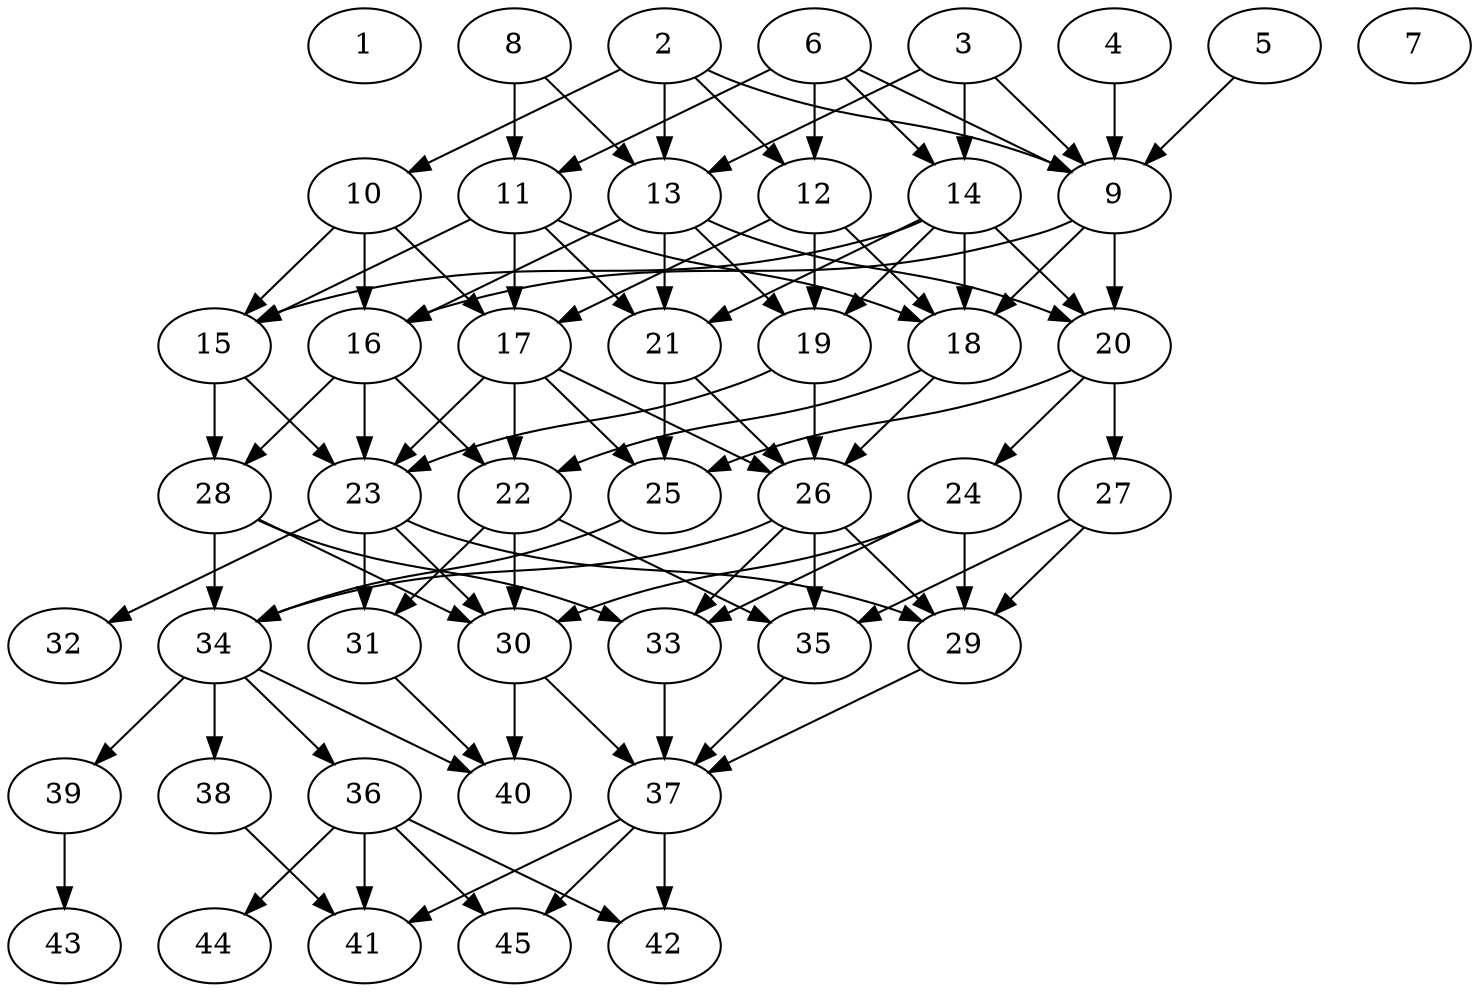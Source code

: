 // DAG automatically generated by daggen at Tue Aug  6 16:31:44 2019
// ./daggen --dot -n 45 --ccr 0.5 --fat 0.5 --regular 0.5 --density 0.6 --mindata 5242880 --maxdata 52428800 
digraph G {
  1 [size="97419264", alpha="0.00", expect_size="48709632"] 
  2 [size="89923584", alpha="0.04", expect_size="44961792"] 
  2 -> 9 [size ="44961792"]
  2 -> 10 [size ="44961792"]
  2 -> 12 [size ="44961792"]
  2 -> 13 [size ="44961792"]
  3 [size="60268544", alpha="0.12", expect_size="30134272"] 
  3 -> 9 [size ="30134272"]
  3 -> 13 [size ="30134272"]
  3 -> 14 [size ="30134272"]
  4 [size="104525824", alpha="0.03", expect_size="52262912"] 
  4 -> 9 [size ="52262912"]
  5 [size="78168064", alpha="0.11", expect_size="39084032"] 
  5 -> 9 [size ="39084032"]
  6 [size="15882240", alpha="0.18", expect_size="7941120"] 
  6 -> 9 [size ="7941120"]
  6 -> 11 [size ="7941120"]
  6 -> 12 [size ="7941120"]
  6 -> 14 [size ="7941120"]
  7 [size="48879616", alpha="0.20", expect_size="24439808"] 
  8 [size="30552064", alpha="0.15", expect_size="15276032"] 
  8 -> 11 [size ="15276032"]
  8 -> 13 [size ="15276032"]
  9 [size="29372416", alpha="0.09", expect_size="14686208"] 
  9 -> 16 [size ="14686208"]
  9 -> 18 [size ="14686208"]
  9 -> 20 [size ="14686208"]
  10 [size="11350016", alpha="0.17", expect_size="5675008"] 
  10 -> 15 [size ="5675008"]
  10 -> 16 [size ="5675008"]
  10 -> 17 [size ="5675008"]
  11 [size="92200960", alpha="0.15", expect_size="46100480"] 
  11 -> 15 [size ="46100480"]
  11 -> 17 [size ="46100480"]
  11 -> 18 [size ="46100480"]
  11 -> 21 [size ="46100480"]
  12 [size="93143040", alpha="0.15", expect_size="46571520"] 
  12 -> 17 [size ="46571520"]
  12 -> 18 [size ="46571520"]
  12 -> 19 [size ="46571520"]
  13 [size="18278400", alpha="0.11", expect_size="9139200"] 
  13 -> 16 [size ="9139200"]
  13 -> 19 [size ="9139200"]
  13 -> 20 [size ="9139200"]
  13 -> 21 [size ="9139200"]
  14 [size="73832448", alpha="0.04", expect_size="36916224"] 
  14 -> 15 [size ="36916224"]
  14 -> 18 [size ="36916224"]
  14 -> 19 [size ="36916224"]
  14 -> 20 [size ="36916224"]
  14 -> 21 [size ="36916224"]
  15 [size="87844864", alpha="0.12", expect_size="43922432"] 
  15 -> 23 [size ="43922432"]
  15 -> 28 [size ="43922432"]
  16 [size="47624192", alpha="0.02", expect_size="23812096"] 
  16 -> 22 [size ="23812096"]
  16 -> 23 [size ="23812096"]
  16 -> 28 [size ="23812096"]
  17 [size="38778880", alpha="0.20", expect_size="19389440"] 
  17 -> 22 [size ="19389440"]
  17 -> 23 [size ="19389440"]
  17 -> 25 [size ="19389440"]
  17 -> 26 [size ="19389440"]
  18 [size="38584320", alpha="0.02", expect_size="19292160"] 
  18 -> 22 [size ="19292160"]
  18 -> 26 [size ="19292160"]
  19 [size="16185344", alpha="0.16", expect_size="8092672"] 
  19 -> 23 [size ="8092672"]
  19 -> 26 [size ="8092672"]
  20 [size="58171392", alpha="0.04", expect_size="29085696"] 
  20 -> 24 [size ="29085696"]
  20 -> 25 [size ="29085696"]
  20 -> 27 [size ="29085696"]
  21 [size="42573824", alpha="0.11", expect_size="21286912"] 
  21 -> 25 [size ="21286912"]
  21 -> 26 [size ="21286912"]
  22 [size="20119552", alpha="0.14", expect_size="10059776"] 
  22 -> 30 [size ="10059776"]
  22 -> 31 [size ="10059776"]
  22 -> 35 [size ="10059776"]
  23 [size="91179008", alpha="0.09", expect_size="45589504"] 
  23 -> 29 [size ="45589504"]
  23 -> 30 [size ="45589504"]
  23 -> 31 [size ="45589504"]
  23 -> 32 [size ="45589504"]
  24 [size="48588800", alpha="0.02", expect_size="24294400"] 
  24 -> 29 [size ="24294400"]
  24 -> 30 [size ="24294400"]
  24 -> 33 [size ="24294400"]
  25 [size="66928640", alpha="0.11", expect_size="33464320"] 
  25 -> 34 [size ="33464320"]
  26 [size="27924480", alpha="0.00", expect_size="13962240"] 
  26 -> 29 [size ="13962240"]
  26 -> 33 [size ="13962240"]
  26 -> 34 [size ="13962240"]
  26 -> 35 [size ="13962240"]
  27 [size="36048896", alpha="0.18", expect_size="18024448"] 
  27 -> 29 [size ="18024448"]
  27 -> 35 [size ="18024448"]
  28 [size="35717120", alpha="0.20", expect_size="17858560"] 
  28 -> 30 [size ="17858560"]
  28 -> 33 [size ="17858560"]
  28 -> 34 [size ="17858560"]
  29 [size="46723072", alpha="0.05", expect_size="23361536"] 
  29 -> 37 [size ="23361536"]
  30 [size="28745728", alpha="0.11", expect_size="14372864"] 
  30 -> 37 [size ="14372864"]
  30 -> 40 [size ="14372864"]
  31 [size="49498112", alpha="0.15", expect_size="24749056"] 
  31 -> 40 [size ="24749056"]
  32 [size="101543936", alpha="0.16", expect_size="50771968"] 
  33 [size="75579392", alpha="0.18", expect_size="37789696"] 
  33 -> 37 [size ="37789696"]
  34 [size="21389312", alpha="0.14", expect_size="10694656"] 
  34 -> 36 [size ="10694656"]
  34 -> 38 [size ="10694656"]
  34 -> 39 [size ="10694656"]
  34 -> 40 [size ="10694656"]
  35 [size="33011712", alpha="0.06", expect_size="16505856"] 
  35 -> 37 [size ="16505856"]
  36 [size="83759104", alpha="0.07", expect_size="41879552"] 
  36 -> 41 [size ="41879552"]
  36 -> 42 [size ="41879552"]
  36 -> 44 [size ="41879552"]
  36 -> 45 [size ="41879552"]
  37 [size="84658176", alpha="0.13", expect_size="42329088"] 
  37 -> 41 [size ="42329088"]
  37 -> 42 [size ="42329088"]
  37 -> 45 [size ="42329088"]
  38 [size="74104832", alpha="0.05", expect_size="37052416"] 
  38 -> 41 [size ="37052416"]
  39 [size="72163328", alpha="0.18", expect_size="36081664"] 
  39 -> 43 [size ="36081664"]
  40 [size="97724416", alpha="0.02", expect_size="48862208"] 
  41 [size="57280512", alpha="0.12", expect_size="28640256"] 
  42 [size="32550912", alpha="0.04", expect_size="16275456"] 
  43 [size="11816960", alpha="0.14", expect_size="5908480"] 
  44 [size="97249280", alpha="0.11", expect_size="48624640"] 
  45 [size="69079040", alpha="0.01", expect_size="34539520"] 
}
